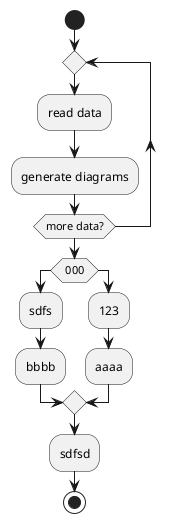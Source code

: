 @startuml

start
repeat
  :read data;
  :generate diagrams;
repeat while (more data?)
if(000)
  -sdfs
  :bbbb;
  else
  -123
  :aaaa;
  endif
  -sdfsd
stop
@enduml